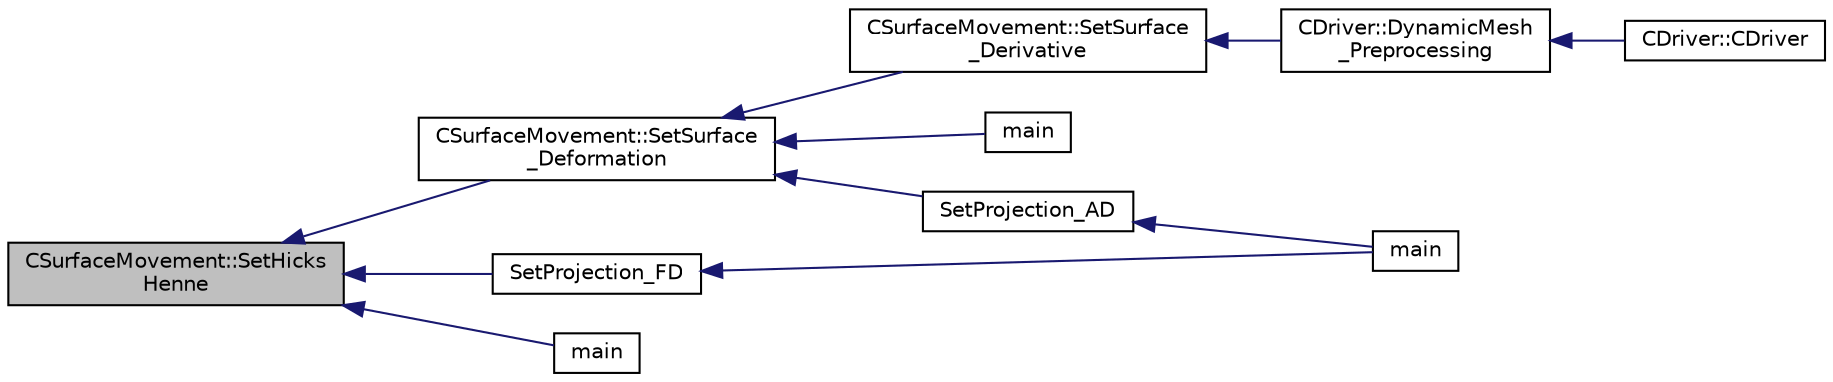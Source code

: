 digraph "CSurfaceMovement::SetHicksHenne"
{
  edge [fontname="Helvetica",fontsize="10",labelfontname="Helvetica",labelfontsize="10"];
  node [fontname="Helvetica",fontsize="10",shape=record];
  rankdir="LR";
  Node762 [label="CSurfaceMovement::SetHicks\lHenne",height=0.2,width=0.4,color="black", fillcolor="grey75", style="filled", fontcolor="black"];
  Node762 -> Node763 [dir="back",color="midnightblue",fontsize="10",style="solid",fontname="Helvetica"];
  Node763 [label="CSurfaceMovement::SetSurface\l_Deformation",height=0.2,width=0.4,color="black", fillcolor="white", style="filled",URL="$class_c_surface_movement.html#a23bec9fbe1bcd7f6117100de93381ac3",tooltip="Set the surface/boundary deformation. "];
  Node763 -> Node764 [dir="back",color="midnightblue",fontsize="10",style="solid",fontname="Helvetica"];
  Node764 [label="CSurfaceMovement::SetSurface\l_Derivative",height=0.2,width=0.4,color="black", fillcolor="white", style="filled",URL="$class_c_surface_movement.html#af6aac73d04565bf6e9b81305b66e97e7",tooltip="Set derivatives of the surface/boundary deformation. "];
  Node764 -> Node765 [dir="back",color="midnightblue",fontsize="10",style="solid",fontname="Helvetica"];
  Node765 [label="CDriver::DynamicMesh\l_Preprocessing",height=0.2,width=0.4,color="black", fillcolor="white", style="filled",URL="$class_c_driver.html#af585d91d9c08dbddcc2b3e67dd5f5af9",tooltip="GridMovement_Preprocessing. "];
  Node765 -> Node766 [dir="back",color="midnightblue",fontsize="10",style="solid",fontname="Helvetica"];
  Node766 [label="CDriver::CDriver",height=0.2,width=0.4,color="black", fillcolor="white", style="filled",URL="$class_c_driver.html#a3fca4a013a6efa9bbb38fe78a86b5f3d",tooltip="Constructor of the class. "];
  Node763 -> Node767 [dir="back",color="midnightblue",fontsize="10",style="solid",fontname="Helvetica"];
  Node767 [label="main",height=0.2,width=0.4,color="black", fillcolor="white", style="filled",URL="$_s_u2___d_e_f_8cpp.html#a0ddf1224851353fc92bfbff6f499fa97"];
  Node763 -> Node768 [dir="back",color="midnightblue",fontsize="10",style="solid",fontname="Helvetica"];
  Node768 [label="SetProjection_AD",height=0.2,width=0.4,color="black", fillcolor="white", style="filled",URL="$_s_u2___d_o_t_8cpp.html#a3fceed882e8eb3d6796c8e8396af7d87",tooltip="Projection of the surface sensitivity using algorithmic differentiation (AD). "];
  Node768 -> Node769 [dir="back",color="midnightblue",fontsize="10",style="solid",fontname="Helvetica"];
  Node769 [label="main",height=0.2,width=0.4,color="black", fillcolor="white", style="filled",URL="$_s_u2___d_o_t_8cpp.html#a0ddf1224851353fc92bfbff6f499fa97"];
  Node762 -> Node770 [dir="back",color="midnightblue",fontsize="10",style="solid",fontname="Helvetica"];
  Node770 [label="SetProjection_FD",height=0.2,width=0.4,color="black", fillcolor="white", style="filled",URL="$_s_u2___d_o_t_8cpp.html#a5c5163a755085e03f1dfa23aeb7e21f2",tooltip="Projection of the surface sensitivity using finite differences (FD). "];
  Node770 -> Node769 [dir="back",color="midnightblue",fontsize="10",style="solid",fontname="Helvetica"];
  Node762 -> Node771 [dir="back",color="midnightblue",fontsize="10",style="solid",fontname="Helvetica"];
  Node771 [label="main",height=0.2,width=0.4,color="black", fillcolor="white", style="filled",URL="$_s_u2___g_e_o_8cpp.html#a0ddf1224851353fc92bfbff6f499fa97"];
}
